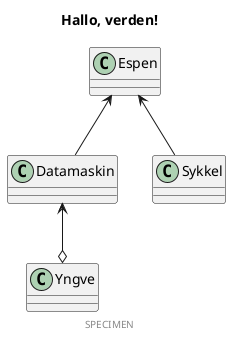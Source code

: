 @startuml

title Hallo, verden!
footer SPECIMEN

class Espen
class Datamaskin
class Sykkel
class Yngve

Espen <-- Datamaskin
Espen <-- Sykkel
Datamaskin <--o Yngve

@enduml

